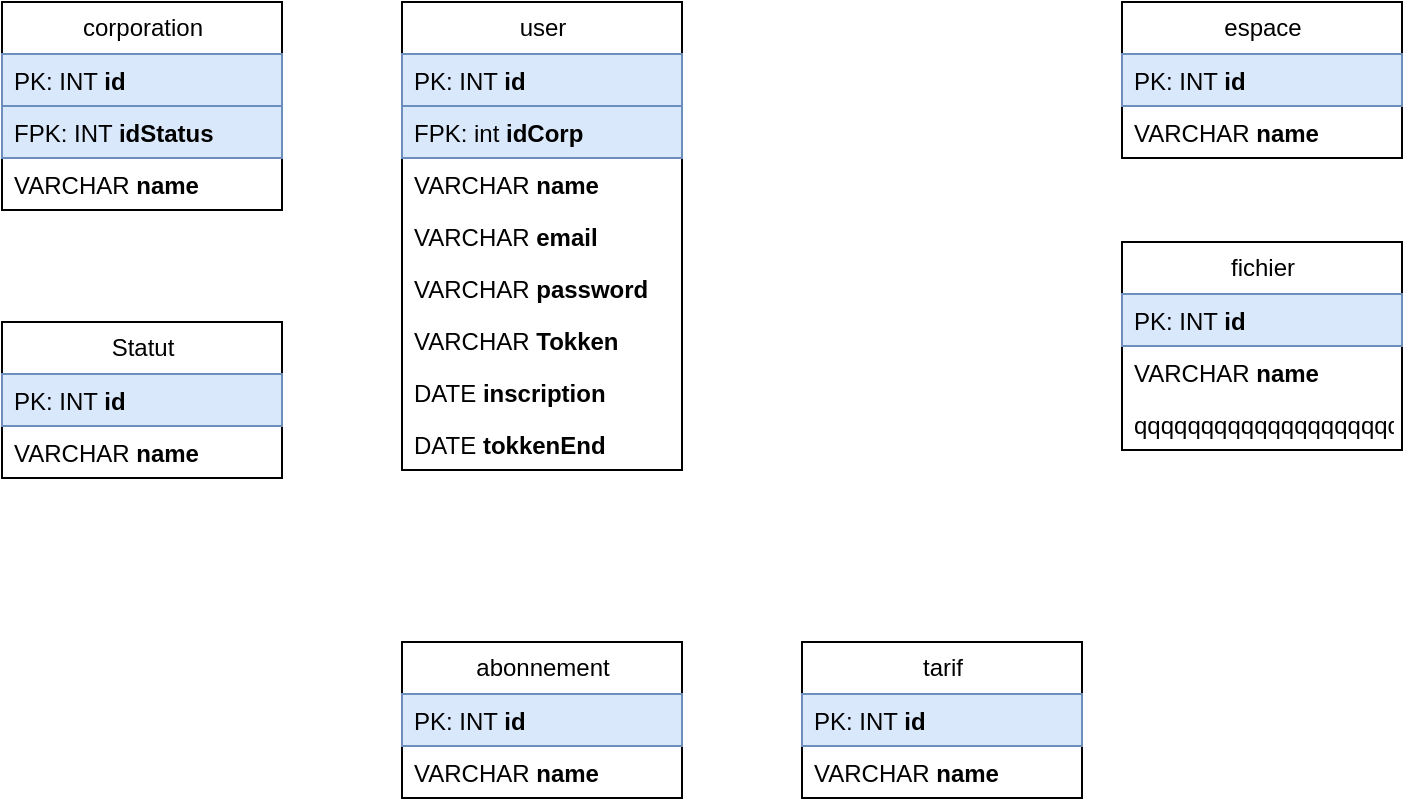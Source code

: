<mxfile version="24.7.5">
  <diagram id="C5RBs43oDa-KdzZeNtuy" name="Page-1">
    <mxGraphModel dx="1434" dy="746" grid="1" gridSize="10" guides="1" tooltips="1" connect="1" arrows="1" fold="1" page="1" pageScale="1" pageWidth="827" pageHeight="1169" math="0" shadow="0">
      <root>
        <mxCell id="WIyWlLk6GJQsqaUBKTNV-0" />
        <mxCell id="WIyWlLk6GJQsqaUBKTNV-1" parent="WIyWlLk6GJQsqaUBKTNV-0" />
        <mxCell id="jUsBYwLIqbHVCt4yC-l_-19" value="user" style="swimlane;fontStyle=0;childLayout=stackLayout;horizontal=1;startSize=26;fillColor=none;horizontalStack=0;resizeParent=1;resizeParentMax=0;resizeLast=0;collapsible=1;marginBottom=0;html=1;" vertex="1" parent="WIyWlLk6GJQsqaUBKTNV-1">
          <mxGeometry x="240" y="80" width="140" height="234" as="geometry" />
        </mxCell>
        <mxCell id="jUsBYwLIqbHVCt4yC-l_-20" value="PK: INT &lt;b&gt;id&lt;/b&gt;" style="text;strokeColor=#6c8ebf;fillColor=#dae8fc;align=left;verticalAlign=top;spacingLeft=4;spacingRight=4;overflow=hidden;rotatable=0;points=[[0,0.5],[1,0.5]];portConstraint=eastwest;whiteSpace=wrap;html=1;" vertex="1" parent="jUsBYwLIqbHVCt4yC-l_-19">
          <mxGeometry y="26" width="140" height="26" as="geometry" />
        </mxCell>
        <mxCell id="jUsBYwLIqbHVCt4yC-l_-22" value="FPK: int &lt;b&gt;idCorp&amp;nbsp;&lt;/b&gt;" style="text;strokeColor=#6c8ebf;fillColor=#dae8fc;align=left;verticalAlign=top;spacingLeft=4;spacingRight=4;overflow=hidden;rotatable=0;points=[[0,0.5],[1,0.5]];portConstraint=eastwest;whiteSpace=wrap;html=1;" vertex="1" parent="jUsBYwLIqbHVCt4yC-l_-19">
          <mxGeometry y="52" width="140" height="26" as="geometry" />
        </mxCell>
        <mxCell id="jUsBYwLIqbHVCt4yC-l_-23" value="VARCHAR&amp;nbsp;&lt;b&gt;name&lt;/b&gt;" style="text;strokeColor=none;fillColor=none;align=left;verticalAlign=top;spacingLeft=4;spacingRight=4;overflow=hidden;rotatable=0;points=[[0,0.5],[1,0.5]];portConstraint=eastwest;whiteSpace=wrap;html=1;" vertex="1" parent="jUsBYwLIqbHVCt4yC-l_-19">
          <mxGeometry y="78" width="140" height="26" as="geometry" />
        </mxCell>
        <mxCell id="jUsBYwLIqbHVCt4yC-l_-24" value="VARCHAR &lt;b&gt;email&lt;/b&gt;" style="text;strokeColor=none;fillColor=none;align=left;verticalAlign=top;spacingLeft=4;spacingRight=4;overflow=hidden;rotatable=0;points=[[0,0.5],[1,0.5]];portConstraint=eastwest;whiteSpace=wrap;html=1;" vertex="1" parent="jUsBYwLIqbHVCt4yC-l_-19">
          <mxGeometry y="104" width="140" height="26" as="geometry" />
        </mxCell>
        <mxCell id="jUsBYwLIqbHVCt4yC-l_-26" value="VARCHAR &lt;b&gt;password&lt;/b&gt;" style="text;strokeColor=none;fillColor=none;align=left;verticalAlign=top;spacingLeft=4;spacingRight=4;overflow=hidden;rotatable=0;points=[[0,0.5],[1,0.5]];portConstraint=eastwest;whiteSpace=wrap;html=1;" vertex="1" parent="jUsBYwLIqbHVCt4yC-l_-19">
          <mxGeometry y="130" width="140" height="26" as="geometry" />
        </mxCell>
        <mxCell id="jUsBYwLIqbHVCt4yC-l_-25" value="VARCHAR &lt;b&gt;Tokken&amp;nbsp;&lt;/b&gt;" style="text;strokeColor=none;fillColor=none;align=left;verticalAlign=top;spacingLeft=4;spacingRight=4;overflow=hidden;rotatable=0;points=[[0,0.5],[1,0.5]];portConstraint=eastwest;whiteSpace=wrap;html=1;" vertex="1" parent="jUsBYwLIqbHVCt4yC-l_-19">
          <mxGeometry y="156" width="140" height="26" as="geometry" />
        </mxCell>
        <mxCell id="jUsBYwLIqbHVCt4yC-l_-27" value="DATE &lt;b&gt;inscription&lt;/b&gt;" style="text;strokeColor=none;fillColor=none;align=left;verticalAlign=top;spacingLeft=4;spacingRight=4;overflow=hidden;rotatable=0;points=[[0,0.5],[1,0.5]];portConstraint=eastwest;whiteSpace=wrap;html=1;" vertex="1" parent="jUsBYwLIqbHVCt4yC-l_-19">
          <mxGeometry y="182" width="140" height="26" as="geometry" />
        </mxCell>
        <mxCell id="jUsBYwLIqbHVCt4yC-l_-28" value="DATE &lt;b&gt;tokkenEnd&lt;/b&gt;" style="text;strokeColor=none;fillColor=none;align=left;verticalAlign=top;spacingLeft=4;spacingRight=4;overflow=hidden;rotatable=0;points=[[0,0.5],[1,0.5]];portConstraint=eastwest;whiteSpace=wrap;html=1;" vertex="1" parent="jUsBYwLIqbHVCt4yC-l_-19">
          <mxGeometry y="208" width="140" height="26" as="geometry" />
        </mxCell>
        <mxCell id="jUsBYwLIqbHVCt4yC-l_-29" value="corporation" style="swimlane;fontStyle=0;childLayout=stackLayout;horizontal=1;startSize=26;fillColor=none;horizontalStack=0;resizeParent=1;resizeParentMax=0;resizeLast=0;collapsible=1;marginBottom=0;html=1;" vertex="1" parent="WIyWlLk6GJQsqaUBKTNV-1">
          <mxGeometry x="40" y="80" width="140" height="104" as="geometry" />
        </mxCell>
        <mxCell id="jUsBYwLIqbHVCt4yC-l_-30" value="PK: INT &lt;b&gt;id&lt;/b&gt;" style="text;strokeColor=#6c8ebf;fillColor=#dae8fc;align=left;verticalAlign=top;spacingLeft=4;spacingRight=4;overflow=hidden;rotatable=0;points=[[0,0.5],[1,0.5]];portConstraint=eastwest;whiteSpace=wrap;html=1;" vertex="1" parent="jUsBYwLIqbHVCt4yC-l_-29">
          <mxGeometry y="26" width="140" height="26" as="geometry" />
        </mxCell>
        <mxCell id="jUsBYwLIqbHVCt4yC-l_-21" value="FPK: INT &lt;b&gt;idStatus&lt;/b&gt;" style="text;strokeColor=#6c8ebf;fillColor=#dae8fc;align=left;verticalAlign=top;spacingLeft=4;spacingRight=4;overflow=hidden;rotatable=0;points=[[0,0.5],[1,0.5]];portConstraint=eastwest;whiteSpace=wrap;html=1;" vertex="1" parent="jUsBYwLIqbHVCt4yC-l_-29">
          <mxGeometry y="52" width="140" height="26" as="geometry" />
        </mxCell>
        <mxCell id="jUsBYwLIqbHVCt4yC-l_-33" value="VARCHAR&amp;nbsp;&lt;b&gt;name&lt;/b&gt;" style="text;strokeColor=none;fillColor=none;align=left;verticalAlign=top;spacingLeft=4;spacingRight=4;overflow=hidden;rotatable=0;points=[[0,0.5],[1,0.5]];portConstraint=eastwest;whiteSpace=wrap;html=1;" vertex="1" parent="jUsBYwLIqbHVCt4yC-l_-29">
          <mxGeometry y="78" width="140" height="26" as="geometry" />
        </mxCell>
        <mxCell id="jUsBYwLIqbHVCt4yC-l_-39" value="Statut" style="swimlane;fontStyle=0;childLayout=stackLayout;horizontal=1;startSize=26;fillColor=none;horizontalStack=0;resizeParent=1;resizeParentMax=0;resizeLast=0;collapsible=1;marginBottom=0;html=1;" vertex="1" parent="WIyWlLk6GJQsqaUBKTNV-1">
          <mxGeometry x="40" y="240" width="140" height="78" as="geometry" />
        </mxCell>
        <mxCell id="jUsBYwLIqbHVCt4yC-l_-40" value="PK: INT &lt;b&gt;id&lt;/b&gt;" style="text;strokeColor=#6c8ebf;fillColor=#dae8fc;align=left;verticalAlign=top;spacingLeft=4;spacingRight=4;overflow=hidden;rotatable=0;points=[[0,0.5],[1,0.5]];portConstraint=eastwest;whiteSpace=wrap;html=1;" vertex="1" parent="jUsBYwLIqbHVCt4yC-l_-39">
          <mxGeometry y="26" width="140" height="26" as="geometry" />
        </mxCell>
        <mxCell id="jUsBYwLIqbHVCt4yC-l_-41" value="VARCHAR&amp;nbsp;&lt;b&gt;name&lt;/b&gt;" style="text;strokeColor=none;fillColor=none;align=left;verticalAlign=top;spacingLeft=4;spacingRight=4;overflow=hidden;rotatable=0;points=[[0,0.5],[1,0.5]];portConstraint=eastwest;whiteSpace=wrap;html=1;" vertex="1" parent="jUsBYwLIqbHVCt4yC-l_-39">
          <mxGeometry y="52" width="140" height="26" as="geometry" />
        </mxCell>
        <mxCell id="jUsBYwLIqbHVCt4yC-l_-42" value="abonnement" style="swimlane;fontStyle=0;childLayout=stackLayout;horizontal=1;startSize=26;fillColor=none;horizontalStack=0;resizeParent=1;resizeParentMax=0;resizeLast=0;collapsible=1;marginBottom=0;html=1;" vertex="1" parent="WIyWlLk6GJQsqaUBKTNV-1">
          <mxGeometry x="240" y="400" width="140" height="78" as="geometry" />
        </mxCell>
        <mxCell id="jUsBYwLIqbHVCt4yC-l_-43" value="PK: INT &lt;b&gt;id&lt;/b&gt;" style="text;strokeColor=#6c8ebf;fillColor=#dae8fc;align=left;verticalAlign=top;spacingLeft=4;spacingRight=4;overflow=hidden;rotatable=0;points=[[0,0.5],[1,0.5]];portConstraint=eastwest;whiteSpace=wrap;html=1;" vertex="1" parent="jUsBYwLIqbHVCt4yC-l_-42">
          <mxGeometry y="26" width="140" height="26" as="geometry" />
        </mxCell>
        <mxCell id="jUsBYwLIqbHVCt4yC-l_-44" value="VARCHAR&amp;nbsp;&lt;b&gt;name&lt;/b&gt;" style="text;strokeColor=none;fillColor=none;align=left;verticalAlign=top;spacingLeft=4;spacingRight=4;overflow=hidden;rotatable=0;points=[[0,0.5],[1,0.5]];portConstraint=eastwest;whiteSpace=wrap;html=1;" vertex="1" parent="jUsBYwLIqbHVCt4yC-l_-42">
          <mxGeometry y="52" width="140" height="26" as="geometry" />
        </mxCell>
        <mxCell id="jUsBYwLIqbHVCt4yC-l_-45" value="tarif" style="swimlane;fontStyle=0;childLayout=stackLayout;horizontal=1;startSize=26;fillColor=none;horizontalStack=0;resizeParent=1;resizeParentMax=0;resizeLast=0;collapsible=1;marginBottom=0;html=1;" vertex="1" parent="WIyWlLk6GJQsqaUBKTNV-1">
          <mxGeometry x="440" y="400" width="140" height="78" as="geometry" />
        </mxCell>
        <mxCell id="jUsBYwLIqbHVCt4yC-l_-46" value="PK: INT &lt;b&gt;id&lt;/b&gt;" style="text;strokeColor=#6c8ebf;fillColor=#dae8fc;align=left;verticalAlign=top;spacingLeft=4;spacingRight=4;overflow=hidden;rotatable=0;points=[[0,0.5],[1,0.5]];portConstraint=eastwest;whiteSpace=wrap;html=1;" vertex="1" parent="jUsBYwLIqbHVCt4yC-l_-45">
          <mxGeometry y="26" width="140" height="26" as="geometry" />
        </mxCell>
        <mxCell id="jUsBYwLIqbHVCt4yC-l_-47" value="VARCHAR&amp;nbsp;&lt;b&gt;name&lt;/b&gt;" style="text;strokeColor=none;fillColor=none;align=left;verticalAlign=top;spacingLeft=4;spacingRight=4;overflow=hidden;rotatable=0;points=[[0,0.5],[1,0.5]];portConstraint=eastwest;whiteSpace=wrap;html=1;" vertex="1" parent="jUsBYwLIqbHVCt4yC-l_-45">
          <mxGeometry y="52" width="140" height="26" as="geometry" />
        </mxCell>
        <mxCell id="jUsBYwLIqbHVCt4yC-l_-48" value="espace" style="swimlane;fontStyle=0;childLayout=stackLayout;horizontal=1;startSize=26;fillColor=none;horizontalStack=0;resizeParent=1;resizeParentMax=0;resizeLast=0;collapsible=1;marginBottom=0;html=1;" vertex="1" parent="WIyWlLk6GJQsqaUBKTNV-1">
          <mxGeometry x="600" y="80" width="140" height="78" as="geometry" />
        </mxCell>
        <mxCell id="jUsBYwLIqbHVCt4yC-l_-49" value="PK: INT &lt;b&gt;id&lt;/b&gt;" style="text;strokeColor=#6c8ebf;fillColor=#dae8fc;align=left;verticalAlign=top;spacingLeft=4;spacingRight=4;overflow=hidden;rotatable=0;points=[[0,0.5],[1,0.5]];portConstraint=eastwest;whiteSpace=wrap;html=1;" vertex="1" parent="jUsBYwLIqbHVCt4yC-l_-48">
          <mxGeometry y="26" width="140" height="26" as="geometry" />
        </mxCell>
        <mxCell id="jUsBYwLIqbHVCt4yC-l_-50" value="VARCHAR&amp;nbsp;&lt;b&gt;name&lt;/b&gt;" style="text;strokeColor=none;fillColor=none;align=left;verticalAlign=top;spacingLeft=4;spacingRight=4;overflow=hidden;rotatable=0;points=[[0,0.5],[1,0.5]];portConstraint=eastwest;whiteSpace=wrap;html=1;" vertex="1" parent="jUsBYwLIqbHVCt4yC-l_-48">
          <mxGeometry y="52" width="140" height="26" as="geometry" />
        </mxCell>
        <mxCell id="jUsBYwLIqbHVCt4yC-l_-51" value="fichier" style="swimlane;fontStyle=0;childLayout=stackLayout;horizontal=1;startSize=26;fillColor=none;horizontalStack=0;resizeParent=1;resizeParentMax=0;resizeLast=0;collapsible=1;marginBottom=0;html=1;" vertex="1" parent="WIyWlLk6GJQsqaUBKTNV-1">
          <mxGeometry x="600" y="200" width="140" height="104" as="geometry" />
        </mxCell>
        <mxCell id="jUsBYwLIqbHVCt4yC-l_-52" value="PK: INT &lt;b&gt;id&lt;/b&gt;" style="text;strokeColor=#6c8ebf;fillColor=#dae8fc;align=left;verticalAlign=top;spacingLeft=4;spacingRight=4;overflow=hidden;rotatable=0;points=[[0,0.5],[1,0.5]];portConstraint=eastwest;whiteSpace=wrap;html=1;" vertex="1" parent="jUsBYwLIqbHVCt4yC-l_-51">
          <mxGeometry y="26" width="140" height="26" as="geometry" />
        </mxCell>
        <mxCell id="jUsBYwLIqbHVCt4yC-l_-53" value="VARCHAR&amp;nbsp;&lt;b&gt;name&lt;/b&gt;" style="text;strokeColor=none;fillColor=none;align=left;verticalAlign=top;spacingLeft=4;spacingRight=4;overflow=hidden;rotatable=0;points=[[0,0.5],[1,0.5]];portConstraint=eastwest;whiteSpace=wrap;html=1;" vertex="1" parent="jUsBYwLIqbHVCt4yC-l_-51">
          <mxGeometry y="52" width="140" height="26" as="geometry" />
        </mxCell>
        <mxCell id="jUsBYwLIqbHVCt4yC-l_-54" value="qqqqqqqqqqqqqqqqqqqqq" style="text;strokeColor=none;fillColor=none;align=left;verticalAlign=top;spacingLeft=4;spacingRight=4;overflow=hidden;rotatable=0;points=[[0,0.5],[1,0.5]];portConstraint=eastwest;whiteSpace=wrap;html=1;" vertex="1" parent="jUsBYwLIqbHVCt4yC-l_-51">
          <mxGeometry y="78" width="140" height="26" as="geometry" />
        </mxCell>
      </root>
    </mxGraphModel>
  </diagram>
</mxfile>
